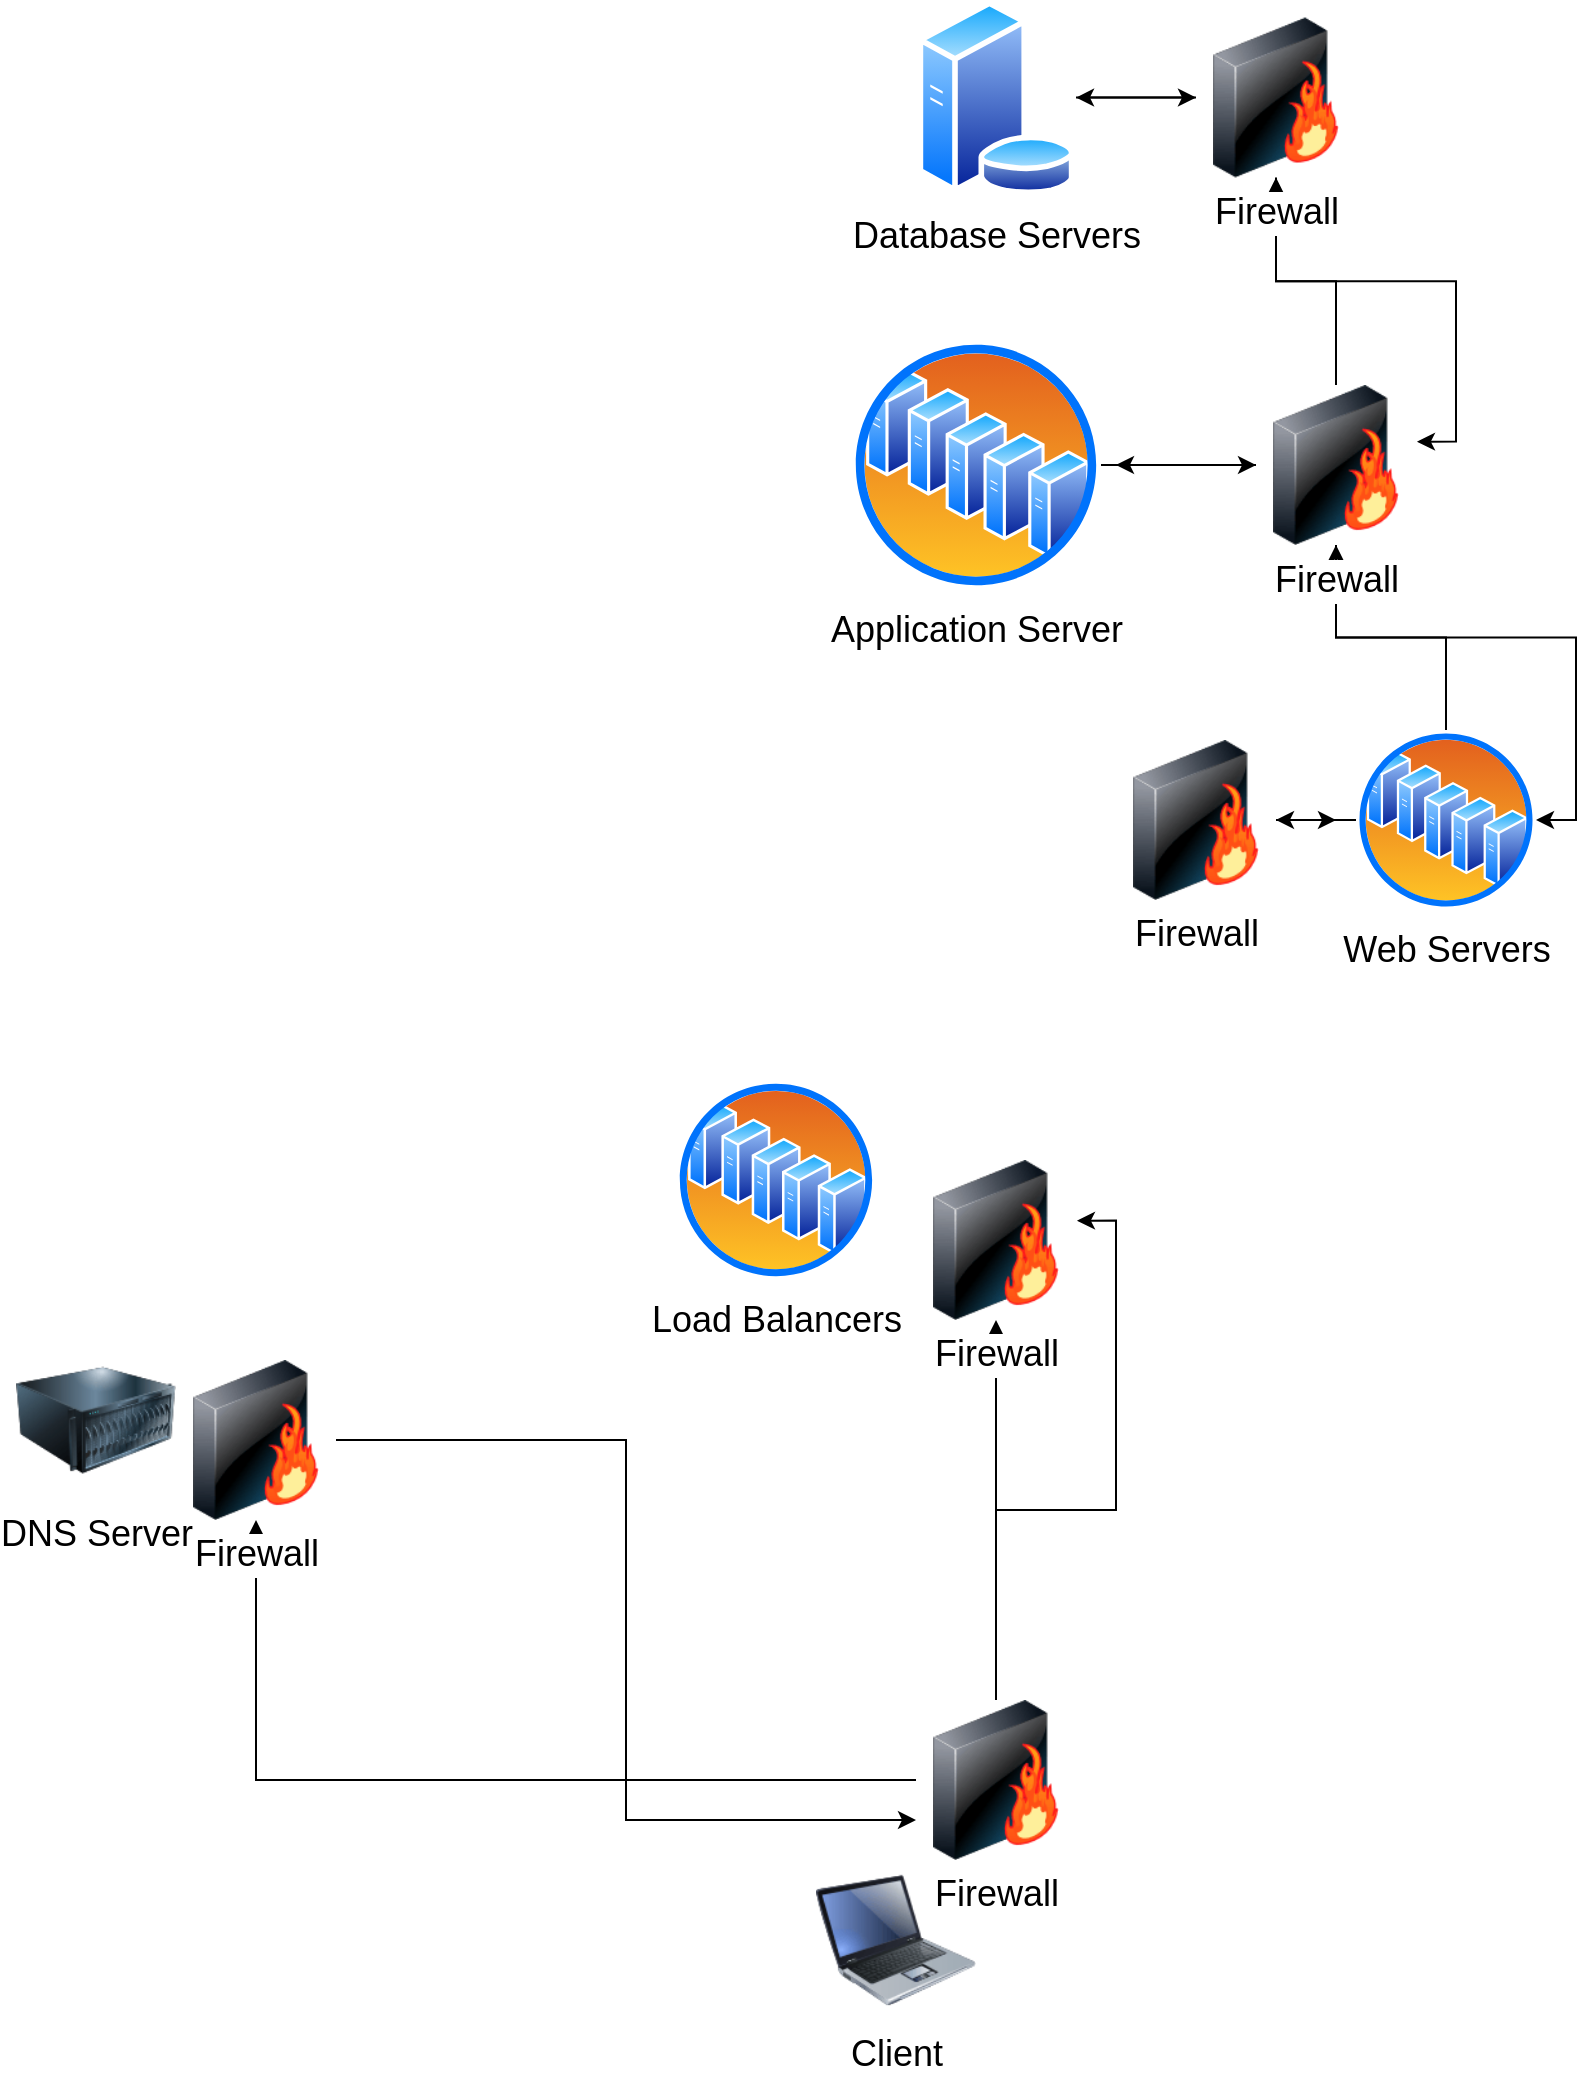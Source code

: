 <mxfile version="20.4.0" type="github">
  <diagram id="JX267tmkFyanEfetOF3x" name="Page-1">
    <mxGraphModel dx="936" dy="582" grid="1" gridSize="10" guides="1" tooltips="1" connect="1" arrows="1" fold="1" page="1" pageScale="1" pageWidth="850" pageHeight="1100" math="0" shadow="0">
      <root>
        <mxCell id="0" />
        <mxCell id="1" parent="0" />
        <mxCell id="fUVvN42I4j-7IPn_Yf2B-1" value="&lt;font style=&quot;font-size: 18px;&quot;&gt;Client&lt;/font&gt;" style="image;html=1;image=img/lib/clip_art/computers/Laptop_128x128.png" parent="1" vertex="1">
          <mxGeometry x="410" y="940" width="80" height="80" as="geometry" />
        </mxCell>
        <mxCell id="fUVvN42I4j-7IPn_Yf2B-2" value="&lt;font style=&quot;font-size: 18px;&quot;&gt;DNS Server&lt;/font&gt;" style="image;html=1;image=img/lib/clip_art/computers/Server_128x128.png" parent="1" vertex="1">
          <mxGeometry x="10" y="680" width="80" height="80" as="geometry" />
        </mxCell>
        <mxCell id="OCpMYhBF6vP6gSi63RK3-75" style="edgeStyle=orthogonalEdgeStyle;rounded=0;orthogonalLoop=1;jettySize=auto;html=1;entryX=0.5;entryY=1;entryDx=0;entryDy=0;fontSize=18;" edge="1" parent="1" source="fUVvN42I4j-7IPn_Yf2B-3" target="fUVvN42I4j-7IPn_Yf2B-4">
          <mxGeometry relative="1" as="geometry" />
        </mxCell>
        <mxCell id="OCpMYhBF6vP6gSi63RK3-76" style="edgeStyle=orthogonalEdgeStyle;rounded=0;orthogonalLoop=1;jettySize=auto;html=1;fontSize=18;" edge="1" parent="1" source="fUVvN42I4j-7IPn_Yf2B-3" target="fUVvN42I4j-7IPn_Yf2B-10">
          <mxGeometry relative="1" as="geometry" />
        </mxCell>
        <mxCell id="OCpMYhBF6vP6gSi63RK3-78" style="edgeStyle=orthogonalEdgeStyle;rounded=0;orthogonalLoop=1;jettySize=auto;html=1;entryX=1.006;entryY=0.379;entryDx=0;entryDy=0;entryPerimeter=0;fontSize=18;" edge="1" parent="1" source="fUVvN42I4j-7IPn_Yf2B-3" target="fUVvN42I4j-7IPn_Yf2B-10">
          <mxGeometry relative="1" as="geometry" />
        </mxCell>
        <mxCell id="fUVvN42I4j-7IPn_Yf2B-3" value="&lt;font style=&quot;font-size: 18px;&quot;&gt;Firewall&lt;/font&gt;" style="image;html=1;image=img/lib/clip_art/networking/Firewall-page1_128x128.png" parent="1" vertex="1">
          <mxGeometry x="460" y="860" width="80" height="80" as="geometry" />
        </mxCell>
        <mxCell id="OCpMYhBF6vP6gSi63RK3-74" style="edgeStyle=orthogonalEdgeStyle;rounded=0;orthogonalLoop=1;jettySize=auto;html=1;entryX=0;entryY=0.75;entryDx=0;entryDy=0;fontSize=18;" edge="1" parent="1" source="fUVvN42I4j-7IPn_Yf2B-4" target="fUVvN42I4j-7IPn_Yf2B-3">
          <mxGeometry relative="1" as="geometry" />
        </mxCell>
        <mxCell id="fUVvN42I4j-7IPn_Yf2B-4" value="&lt;font style=&quot;font-size: 18px;&quot;&gt;Firewall&lt;/font&gt;" style="image;html=1;image=img/lib/clip_art/networking/Firewall-page1_128x128.png" parent="1" vertex="1">
          <mxGeometry x="90" y="690" width="80" height="80" as="geometry" />
        </mxCell>
        <mxCell id="OCpMYhBF6vP6gSi63RK3-23" style="edgeStyle=orthogonalEdgeStyle;rounded=0;orthogonalLoop=1;jettySize=auto;html=1;fontSize=18;" edge="1" parent="1" source="fUVvN42I4j-7IPn_Yf2B-12" target="OCpMYhBF6vP6gSi63RK3-8">
          <mxGeometry relative="1" as="geometry" />
        </mxCell>
        <mxCell id="OCpMYhBF6vP6gSi63RK3-35" style="edgeStyle=orthogonalEdgeStyle;rounded=0;orthogonalLoop=1;jettySize=auto;html=1;fontSize=18;" edge="1" parent="1" source="fUVvN42I4j-7IPn_Yf2B-12" target="OCpMYhBF6vP6gSi63RK3-7">
          <mxGeometry relative="1" as="geometry" />
        </mxCell>
        <mxCell id="fUVvN42I4j-7IPn_Yf2B-12" value="&lt;font style=&quot;font-size: 18px;&quot;&gt;Web Servers&lt;/font&gt;" style="aspect=fixed;perimeter=ellipsePerimeter;html=1;align=center;shadow=0;dashed=0;spacingTop=3;image;image=img/lib/active_directory/server_farm.svg;" parent="1" vertex="1">
          <mxGeometry x="680" y="375" width="90" height="90" as="geometry" />
        </mxCell>
        <mxCell id="fUVvN42I4j-7IPn_Yf2B-13" value="&lt;font style=&quot;font-size: 18px;&quot;&gt;Load Balancers&lt;/font&gt;" style="aspect=fixed;perimeter=ellipsePerimeter;html=1;align=center;shadow=0;dashed=0;spacingTop=3;image;image=img/lib/active_directory/server_farm.svg;" parent="1" vertex="1">
          <mxGeometry x="340" y="550" width="100" height="100" as="geometry" />
        </mxCell>
        <mxCell id="OCpMYhBF6vP6gSi63RK3-30" style="edgeStyle=orthogonalEdgeStyle;rounded=0;orthogonalLoop=1;jettySize=auto;html=1;fontSize=18;" edge="1" parent="1" source="fUVvN42I4j-7IPn_Yf2B-14" target="OCpMYhBF6vP6gSi63RK3-9">
          <mxGeometry relative="1" as="geometry" />
        </mxCell>
        <mxCell id="fUVvN42I4j-7IPn_Yf2B-14" value="&lt;font style=&quot;font-size: 18px;&quot;&gt;Database Servers&lt;/font&gt;" style="aspect=fixed;perimeter=ellipsePerimeter;html=1;align=center;shadow=0;dashed=0;spacingTop=3;image;image=img/lib/active_directory/database_server.svg;" parent="1" vertex="1">
          <mxGeometry x="460" y="10" width="80" height="97.56" as="geometry" />
        </mxCell>
        <mxCell id="OCpMYhBF6vP6gSi63RK3-34" style="edgeStyle=orthogonalEdgeStyle;rounded=0;orthogonalLoop=1;jettySize=auto;html=1;fontSize=18;" edge="1" parent="1" source="OCpMYhBF6vP6gSi63RK3-5" target="OCpMYhBF6vP6gSi63RK3-8">
          <mxGeometry relative="1" as="geometry" />
        </mxCell>
        <mxCell id="OCpMYhBF6vP6gSi63RK3-5" value="&lt;font style=&quot;font-size: 18px;&quot;&gt;Application Server&lt;/font&gt;" style="aspect=fixed;perimeter=ellipsePerimeter;html=1;align=center;shadow=0;dashed=0;spacingTop=3;image;image=img/lib/active_directory/server_farm.svg;" vertex="1" parent="1">
          <mxGeometry x="427.5" y="180" width="125" height="125" as="geometry" />
        </mxCell>
        <mxCell id="OCpMYhBF6vP6gSi63RK3-61" style="edgeStyle=orthogonalEdgeStyle;rounded=0;orthogonalLoop=1;jettySize=auto;html=1;fontSize=18;" edge="1" parent="1" source="OCpMYhBF6vP6gSi63RK3-7">
          <mxGeometry relative="1" as="geometry">
            <mxPoint x="670" y="420" as="targetPoint" />
          </mxGeometry>
        </mxCell>
        <mxCell id="OCpMYhBF6vP6gSi63RK3-7" value="&lt;font style=&quot;font-size: 18px;&quot;&gt;Firewall&lt;/font&gt;" style="image;html=1;image=img/lib/clip_art/networking/Firewall-page1_128x128.png" vertex="1" parent="1">
          <mxGeometry x="560" y="380" width="80" height="80" as="geometry" />
        </mxCell>
        <mxCell id="OCpMYhBF6vP6gSi63RK3-43" style="edgeStyle=orthogonalEdgeStyle;rounded=0;orthogonalLoop=1;jettySize=auto;html=1;fontSize=18;" edge="1" parent="1" source="OCpMYhBF6vP6gSi63RK3-8" target="OCpMYhBF6vP6gSi63RK3-9">
          <mxGeometry relative="1" as="geometry" />
        </mxCell>
        <mxCell id="OCpMYhBF6vP6gSi63RK3-52" style="edgeStyle=orthogonalEdgeStyle;rounded=0;orthogonalLoop=1;jettySize=auto;html=1;entryX=1;entryY=0.5;entryDx=0;entryDy=0;fontSize=18;" edge="1" parent="1" source="OCpMYhBF6vP6gSi63RK3-8" target="fUVvN42I4j-7IPn_Yf2B-12">
          <mxGeometry relative="1" as="geometry" />
        </mxCell>
        <mxCell id="OCpMYhBF6vP6gSi63RK3-65" style="edgeStyle=orthogonalEdgeStyle;rounded=0;orthogonalLoop=1;jettySize=auto;html=1;fontSize=18;" edge="1" parent="1" source="OCpMYhBF6vP6gSi63RK3-8">
          <mxGeometry relative="1" as="geometry">
            <mxPoint x="560" y="242.5" as="targetPoint" />
          </mxGeometry>
        </mxCell>
        <mxCell id="OCpMYhBF6vP6gSi63RK3-8" value="&lt;font style=&quot;font-size: 18px;&quot;&gt;Firewall&lt;/font&gt;" style="image;html=1;image=img/lib/clip_art/networking/Firewall-page1_128x128.png" vertex="1" parent="1">
          <mxGeometry x="630" y="202.5" width="80" height="80" as="geometry" />
        </mxCell>
        <mxCell id="OCpMYhBF6vP6gSi63RK3-44" style="edgeStyle=orthogonalEdgeStyle;rounded=0;orthogonalLoop=1;jettySize=auto;html=1;entryX=1.006;entryY=0.354;entryDx=0;entryDy=0;entryPerimeter=0;fontSize=18;" edge="1" parent="1" source="OCpMYhBF6vP6gSi63RK3-9" target="OCpMYhBF6vP6gSi63RK3-8">
          <mxGeometry relative="1" as="geometry" />
        </mxCell>
        <mxCell id="OCpMYhBF6vP6gSi63RK3-64" style="edgeStyle=orthogonalEdgeStyle;rounded=0;orthogonalLoop=1;jettySize=auto;html=1;fontSize=18;" edge="1" parent="1" source="OCpMYhBF6vP6gSi63RK3-9" target="fUVvN42I4j-7IPn_Yf2B-14">
          <mxGeometry relative="1" as="geometry" />
        </mxCell>
        <mxCell id="OCpMYhBF6vP6gSi63RK3-9" value="&lt;font style=&quot;font-size: 18px;&quot;&gt;Firewall&lt;/font&gt;" style="image;html=1;image=img/lib/clip_art/networking/Firewall-page1_128x128.png" vertex="1" parent="1">
          <mxGeometry x="600" y="18.78" width="80" height="80" as="geometry" />
        </mxCell>
        <mxCell id="fUVvN42I4j-7IPn_Yf2B-10" value="&lt;font style=&quot;font-size: 18px;&quot;&gt;Firewall&lt;/font&gt;" style="image;html=1;image=img/lib/clip_art/networking/Firewall-page1_128x128.png" parent="1" vertex="1">
          <mxGeometry x="460" y="590" width="80" height="80" as="geometry" />
        </mxCell>
      </root>
    </mxGraphModel>
  </diagram>
</mxfile>
